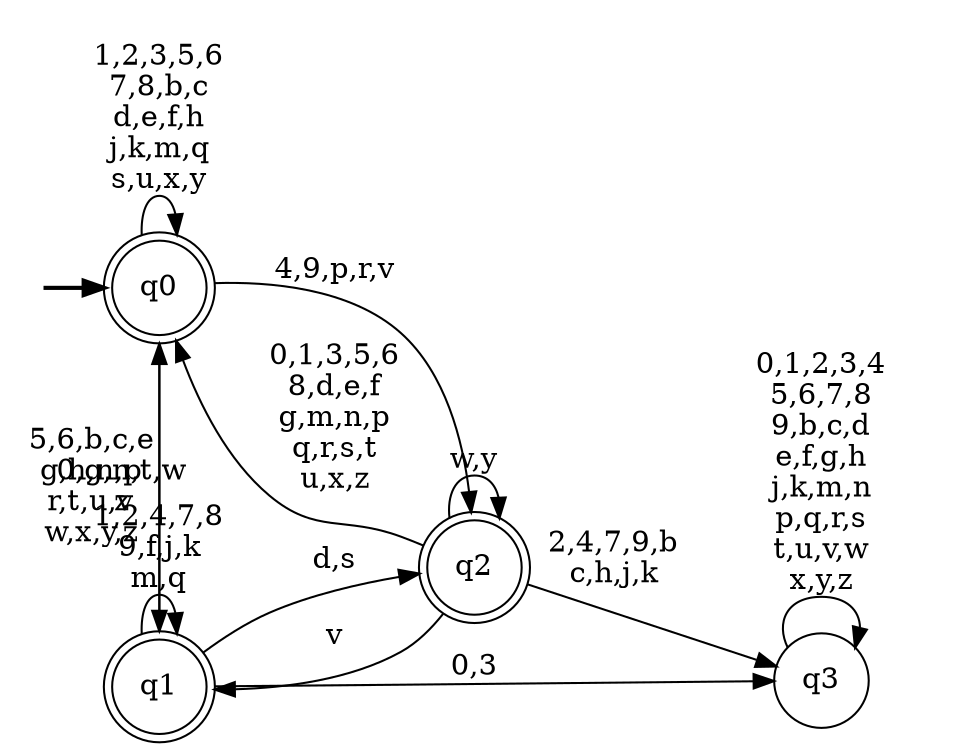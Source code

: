 digraph BlueStar {
__start0 [style = invis, shape = none, label = "", width = 0, height = 0];

rankdir=LR;
size="8,5";

s0 [style="rounded,filled", color="black", fillcolor="white" shape="doublecircle", label="q0"];
s1 [style="rounded,filled", color="black", fillcolor="white" shape="doublecircle", label="q1"];
s2 [style="rounded,filled", color="black", fillcolor="white" shape="doublecircle", label="q2"];
s3 [style="filled", color="black", fillcolor="white" shape="circle", label="q3"];
subgraph cluster_main { 
	graph [pad=".75", ranksep="0.15", nodesep="0.15"];
	 style=invis; 
	__start0 -> s0 [penwidth=2];
}
s0 -> s0 [label="1,2,3,5,6\n7,8,b,c\nd,e,f,h\nj,k,m,q\ns,u,x,y"];
s0 -> s1 [label="0,g,n,t,w\nz"];
s0 -> s2 [label="4,9,p,r,v"];
s1 -> s0 [label="5,6,b,c,e\ng,h,n,p\nr,t,u,v\nw,x,y,z"];
s1 -> s1 [label="1,2,4,7,8\n9,f,j,k\nm,q"];
s1 -> s2 [label="d,s"];
s1 -> s3 [label="0,3"];
s2 -> s0 [label="0,1,3,5,6\n8,d,e,f\ng,m,n,p\nq,r,s,t\nu,x,z"];
s2 -> s1 [label="v"];
s2 -> s2 [label="w,y"];
s2 -> s3 [label="2,4,7,9,b\nc,h,j,k"];
s3 -> s3 [label="0,1,2,3,4\n5,6,7,8\n9,b,c,d\ne,f,g,h\nj,k,m,n\np,q,r,s\nt,u,v,w\nx,y,z"];

}